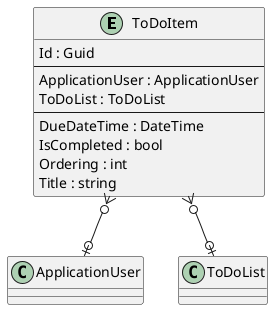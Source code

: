 @startuml

entity ToDoItem {
    Id : Guid
    --
    ApplicationUser : ApplicationUser
    ToDoList : ToDoList
    ' ToDoItemKeyCodePlaceholder
    --
    DueDateTime : DateTime
    IsCompleted : bool
    Ordering : int
    Title : string
    ' ToDoItemPropertyCodePlaceholder
}

' EntityCodePlaceholder

ToDoItem }o--o| ApplicationUser
ToDoItem }o--o| ToDoList
' RelationshipCodePlaceholder

@enduml

